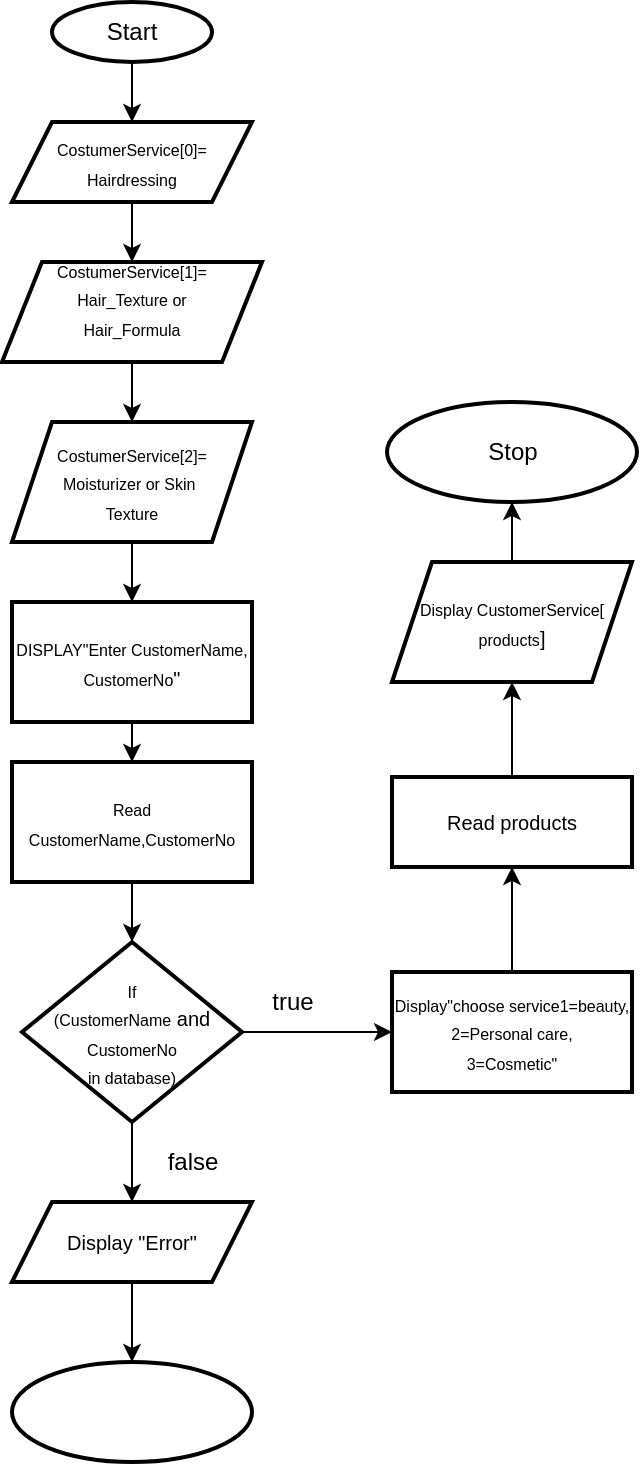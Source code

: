 <mxfile version="14.5.1" type="device"><diagram id="Xb9SK7ivgqh-49tl8INT" name="Page-1"><mxGraphModel dx="582" dy="697" grid="1" gridSize="10" guides="1" tooltips="1" connect="1" arrows="1" fold="1" page="1" pageScale="1" pageWidth="827" pageHeight="1169" math="0" shadow="0"><root><mxCell id="0"/><mxCell id="1" parent="0"/><mxCell id="ZbGz4i2jiAb9abkC4Klk-3" value="" style="edgeStyle=orthogonalEdgeStyle;rounded=0;orthogonalLoop=1;jettySize=auto;html=1;" edge="1" parent="1" source="ZbGz4i2jiAb9abkC4Klk-1" target="ZbGz4i2jiAb9abkC4Klk-2"><mxGeometry relative="1" as="geometry"/></mxCell><mxCell id="ZbGz4i2jiAb9abkC4Klk-1" value="Start" style="strokeWidth=2;html=1;shape=mxgraph.flowchart.start_1;whiteSpace=wrap;" vertex="1" parent="1"><mxGeometry x="50" y="10" width="80" height="30" as="geometry"/></mxCell><mxCell id="ZbGz4i2jiAb9abkC4Klk-5" value="" style="edgeStyle=orthogonalEdgeStyle;rounded=0;orthogonalLoop=1;jettySize=auto;html=1;" edge="1" parent="1" source="ZbGz4i2jiAb9abkC4Klk-2" target="ZbGz4i2jiAb9abkC4Klk-4"><mxGeometry relative="1" as="geometry"/></mxCell><mxCell id="ZbGz4i2jiAb9abkC4Klk-2" value="&lt;span style=&quot;font-size: 8px&quot;&gt;CostumerService[0]=&lt;br&gt;Hairdressing&lt;br&gt;&lt;/span&gt;" style="shape=parallelogram;perimeter=parallelogramPerimeter;whiteSpace=wrap;html=1;fixedSize=1;strokeWidth=2;" vertex="1" parent="1"><mxGeometry x="30" y="70" width="120" height="40" as="geometry"/></mxCell><mxCell id="ZbGz4i2jiAb9abkC4Klk-7" value="" style="edgeStyle=orthogonalEdgeStyle;rounded=0;orthogonalLoop=1;jettySize=auto;html=1;" edge="1" parent="1" source="ZbGz4i2jiAb9abkC4Klk-4" target="ZbGz4i2jiAb9abkC4Klk-6"><mxGeometry relative="1" as="geometry"/></mxCell><mxCell id="ZbGz4i2jiAb9abkC4Klk-4" value="&lt;font style=&quot;font-size: 8px&quot;&gt;CostumerService[1]=&lt;br&gt;Hair_Texture or&lt;br&gt;Hair_Formula&lt;br&gt;&lt;br&gt;&lt;/font&gt;" style="shape=parallelogram;perimeter=parallelogramPerimeter;whiteSpace=wrap;html=1;fixedSize=1;strokeWidth=2;" vertex="1" parent="1"><mxGeometry x="25" y="140" width="130" height="50" as="geometry"/></mxCell><mxCell id="ZbGz4i2jiAb9abkC4Klk-10" value="" style="edgeStyle=orthogonalEdgeStyle;rounded=0;orthogonalLoop=1;jettySize=auto;html=1;" edge="1" parent="1" source="ZbGz4i2jiAb9abkC4Klk-6" target="ZbGz4i2jiAb9abkC4Klk-9"><mxGeometry relative="1" as="geometry"/></mxCell><mxCell id="ZbGz4i2jiAb9abkC4Klk-6" value="&lt;font style=&quot;font-size: 8px&quot;&gt;C&lt;/font&gt;&lt;font style=&quot;font-size: 8px&quot;&gt;ostumerService&lt;/font&gt;&lt;font style=&quot;font-size: 8px&quot;&gt;[2]=&lt;br&gt;Moisturizer or Skin&lt;/font&gt;&lt;font style=&quot;font-size: 8px&quot;&gt;&lt;font size=&quot;1&quot;&gt;&amp;nbsp;&lt;br&gt;&lt;/font&gt;Texture&lt;br&gt;&lt;/font&gt;" style="shape=parallelogram;perimeter=parallelogramPerimeter;whiteSpace=wrap;html=1;fixedSize=1;strokeWidth=2;" vertex="1" parent="1"><mxGeometry x="30" y="220" width="120" height="60" as="geometry"/></mxCell><mxCell id="ZbGz4i2jiAb9abkC4Klk-12" value="" style="edgeStyle=orthogonalEdgeStyle;rounded=0;orthogonalLoop=1;jettySize=auto;html=1;" edge="1" parent="1" source="ZbGz4i2jiAb9abkC4Klk-9" target="ZbGz4i2jiAb9abkC4Klk-11"><mxGeometry relative="1" as="geometry"/></mxCell><mxCell id="ZbGz4i2jiAb9abkC4Klk-9" value="&lt;font style=&quot;font-size: 8px&quot;&gt;DISPLAY&quot;Enter CustomerName&lt;/font&gt;&lt;font style=&quot;font-size: 8px&quot;&gt;,&lt;br&gt;CustomerNo&lt;/font&gt;&lt;font&gt;&lt;font size=&quot;1&quot;&gt;&quot;&lt;/font&gt;&lt;br&gt;&lt;/font&gt;" style="whiteSpace=wrap;html=1;strokeWidth=2;" vertex="1" parent="1"><mxGeometry x="30" y="310" width="120" height="60" as="geometry"/></mxCell><mxCell id="ZbGz4i2jiAb9abkC4Klk-14" value="" style="edgeStyle=orthogonalEdgeStyle;rounded=0;orthogonalLoop=1;jettySize=auto;html=1;" edge="1" parent="1" source="ZbGz4i2jiAb9abkC4Klk-11" target="ZbGz4i2jiAb9abkC4Klk-13"><mxGeometry relative="1" as="geometry"/></mxCell><mxCell id="ZbGz4i2jiAb9abkC4Klk-11" value="&lt;span style=&quot;font-size: 8px&quot;&gt;Read CustomerName,CustomerNo&lt;/span&gt;" style="whiteSpace=wrap;html=1;strokeWidth=2;" vertex="1" parent="1"><mxGeometry x="30" y="390" width="120" height="60" as="geometry"/></mxCell><mxCell id="ZbGz4i2jiAb9abkC4Klk-16" value="" style="edgeStyle=orthogonalEdgeStyle;rounded=0;orthogonalLoop=1;jettySize=auto;html=1;" edge="1" parent="1" source="ZbGz4i2jiAb9abkC4Klk-13" target="ZbGz4i2jiAb9abkC4Klk-15"><mxGeometry relative="1" as="geometry"/></mxCell><mxCell id="ZbGz4i2jiAb9abkC4Klk-28" value="" style="edgeStyle=orthogonalEdgeStyle;rounded=0;orthogonalLoop=1;jettySize=auto;html=1;" edge="1" parent="1" source="ZbGz4i2jiAb9abkC4Klk-13" target="ZbGz4i2jiAb9abkC4Klk-27"><mxGeometry relative="1" as="geometry"/></mxCell><mxCell id="ZbGz4i2jiAb9abkC4Klk-13" value="&lt;font style=&quot;font-size: 8px&quot;&gt;If&lt;br&gt;(CustomerName&lt;/font&gt;&lt;font style=&quot;font-size: 8px&quot;&gt;&lt;font size=&quot;1&quot;&gt;&amp;nbsp;and&lt;br&gt;&lt;/font&gt;CustomerNo&lt;br&gt;in database)&lt;br&gt;&lt;/font&gt;" style="rhombus;whiteSpace=wrap;html=1;strokeWidth=2;" vertex="1" parent="1"><mxGeometry x="35" y="480" width="110" height="90" as="geometry"/></mxCell><mxCell id="ZbGz4i2jiAb9abkC4Klk-20" value="" style="edgeStyle=orthogonalEdgeStyle;rounded=0;orthogonalLoop=1;jettySize=auto;html=1;" edge="1" parent="1" source="ZbGz4i2jiAb9abkC4Klk-15" target="ZbGz4i2jiAb9abkC4Klk-19"><mxGeometry relative="1" as="geometry"/></mxCell><mxCell id="ZbGz4i2jiAb9abkC4Klk-15" value="&lt;font style=&quot;font-size: 8px&quot;&gt;D&lt;/font&gt;&lt;font style=&quot;font-size: 8px&quot;&gt;isplay&quot;choose service1=beauty,&lt;br&gt;2=Personal care,&lt;br&gt;3=Cosmetic&quot;&lt;br&gt;&lt;/font&gt;" style="whiteSpace=wrap;html=1;strokeWidth=2;" vertex="1" parent="1"><mxGeometry x="220" y="495" width="120" height="60" as="geometry"/></mxCell><mxCell id="ZbGz4i2jiAb9abkC4Klk-22" value="" style="edgeStyle=orthogonalEdgeStyle;rounded=0;orthogonalLoop=1;jettySize=auto;html=1;" edge="1" parent="1" source="ZbGz4i2jiAb9abkC4Klk-19" target="ZbGz4i2jiAb9abkC4Klk-21"><mxGeometry relative="1" as="geometry"/></mxCell><mxCell id="ZbGz4i2jiAb9abkC4Klk-19" value="&lt;font size=&quot;1&quot;&gt;Read products&lt;/font&gt;" style="whiteSpace=wrap;html=1;strokeWidth=2;" vertex="1" parent="1"><mxGeometry x="220" y="397.5" width="120" height="45" as="geometry"/></mxCell><mxCell id="ZbGz4i2jiAb9abkC4Klk-26" value="" style="edgeStyle=orthogonalEdgeStyle;rounded=0;orthogonalLoop=1;jettySize=auto;html=1;" edge="1" parent="1" source="ZbGz4i2jiAb9abkC4Klk-21" target="ZbGz4i2jiAb9abkC4Klk-25"><mxGeometry relative="1" as="geometry"/></mxCell><mxCell id="ZbGz4i2jiAb9abkC4Klk-21" value="&lt;font style=&quot;font-size: 8px&quot;&gt;Display CustomerService&lt;/font&gt;&lt;font style=&quot;font-size: 8px&quot;&gt;[&lt;br&gt;products&lt;/font&gt;&lt;font&gt;&lt;font size=&quot;1&quot;&gt;]&lt;/font&gt;&lt;br&gt;&lt;/font&gt;" style="shape=parallelogram;perimeter=parallelogramPerimeter;whiteSpace=wrap;html=1;fixedSize=1;strokeWidth=2;" vertex="1" parent="1"><mxGeometry x="220" y="290" width="120" height="60" as="geometry"/></mxCell><mxCell id="ZbGz4i2jiAb9abkC4Klk-25" value="Stop" style="ellipse;whiteSpace=wrap;html=1;strokeWidth=2;" vertex="1" parent="1"><mxGeometry x="217.5" y="210" width="125" height="50" as="geometry"/></mxCell><mxCell id="ZbGz4i2jiAb9abkC4Klk-34" value="" style="edgeStyle=orthogonalEdgeStyle;rounded=0;orthogonalLoop=1;jettySize=auto;html=1;" edge="1" parent="1" source="ZbGz4i2jiAb9abkC4Klk-27" target="ZbGz4i2jiAb9abkC4Klk-33"><mxGeometry relative="1" as="geometry"/></mxCell><mxCell id="ZbGz4i2jiAb9abkC4Klk-27" value="&lt;font size=&quot;1&quot;&gt;Display &quot;Error&quot;&lt;/font&gt;" style="shape=parallelogram;perimeter=parallelogramPerimeter;whiteSpace=wrap;html=1;fixedSize=1;strokeWidth=2;" vertex="1" parent="1"><mxGeometry x="30" y="610" width="120" height="40" as="geometry"/></mxCell><mxCell id="ZbGz4i2jiAb9abkC4Klk-29" value="true" style="text;html=1;align=center;verticalAlign=middle;resizable=0;points=[];autosize=1;" vertex="1" parent="1"><mxGeometry x="150" y="500" width="40" height="20" as="geometry"/></mxCell><mxCell id="ZbGz4i2jiAb9abkC4Klk-32" value="false" style="text;html=1;align=center;verticalAlign=middle;resizable=0;points=[];autosize=1;" vertex="1" parent="1"><mxGeometry x="100" y="580" width="40" height="20" as="geometry"/></mxCell><mxCell id="ZbGz4i2jiAb9abkC4Klk-33" value="" style="ellipse;whiteSpace=wrap;html=1;strokeWidth=2;" vertex="1" parent="1"><mxGeometry x="30" y="690" width="120" height="50" as="geometry"/></mxCell></root></mxGraphModel></diagram></mxfile>